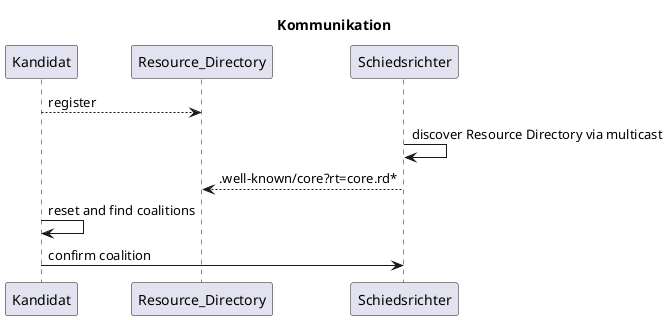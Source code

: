 @startuml
title Kommunikation

Kandidat --> Resource_Directory: register

Schiedsrichter -> Schiedsrichter: discover Resource Directory via multicast
Schiedsrichter --> Resource_Directory: .well-known/core?rt=core.rd*


Kandidat -> Kandidat: reset and find coalitions
Kandidat -> Schiedsrichter: confirm coalition
@enduml